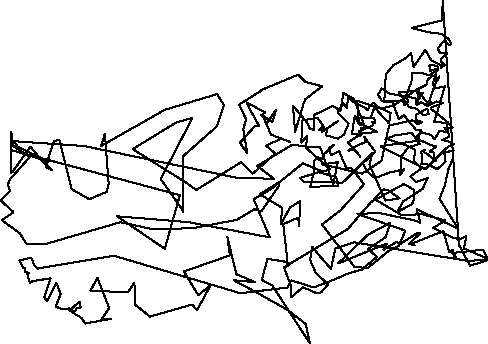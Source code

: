unitsize(0.001cm);
draw((7810,6053)--(7798,5709));
draw((7798,5709)--(7264,5575));
draw((7264,5575)--(7324,5560));
draw((7324,5560)--(7547,5503));
draw((7547,5503)--(7744,5476));
draw((7744,5476)--(7821,5457));
draw((7821,5457)--(7874,5405));
draw((7874,5405)--(7883,5408));
draw((7883,5408)--(7927,5365));
draw((7927,5365)--(7962,5287));
draw((7962,5287)--(7913,5280));
draw((7913,5280)--(7848,5358));
draw((7848,5358)--(7802,5317));
draw((7802,5317)--(7724,5210));
draw((7724,5210)--(7759,5143));
draw((7759,5143)--(7890,5130));
draw((7890,5130)--(7790,5038));
draw((7790,5038)--(7772,4989));
draw((7772,4989)--(7846,4923));
draw((7846,4923)--(7777,4869));
draw((7777,4869)--(7783,4912));
draw((7783,4912)--(7744,4933));
draw((7744,4933)--(7606,5009));
draw((7606,5009)--(7503,5191));
draw((7503,5191)--(7295,4887));
draw((7295,4887)--(7254,5129));
draw((7254,5129)--(7142,5032));
draw((7142,5032)--(6937,4917));
draw((6937,4917)--(6806,4755));
draw((6806,4755)--(6779,4273));
draw((6779,4273)--(7111,4288));
draw((7111,4288)--(7128,4215));
draw((7128,4215)--(7207,4270));
draw((7207,4270)--(7160,4370));
draw((7160,4370)--(7259,4630));
draw((7259,4630)--(7267,4779));
draw((7267,4779)--(7417,4788));
draw((7417,4788)--(7570,4741));
draw((7570,4741)--(7654,4795));
draw((7654,4795)--(7700,4854));
draw((7700,4854)--(7583,4813));
draw((7583,4813)--(7576,4915));
draw((7576,4915)--(7622,4917));
draw((7622,4917)--(7716,4909));
draw((7716,4909)--(7726,4833));
draw((7726,4833)--(7702,4815));
draw((7702,4815)--(7673,4718));
draw((7673,4718)--(7631,4573));
draw((7631,4573)--(7679,4581));
draw((7679,4581)--(7647,4504));
draw((7647,4504)--(7832,4542));
draw((7832,4542)--(7848,4546));
draw((7848,4546)--(7705,4065));
draw((7705,4065)--(7660,3924));
draw((7660,3924)--(7844,3902));
draw((7844,3902)--(7909,3912));
draw((7909,3912)--(7872,3922));
draw((7872,3922)--(7922,3655));
draw((7922,3655)--(7803,3598));
draw((7803,3598)--(7906,3580));
draw((7906,3580)--(8013,3523));
draw((8013,3523)--(7919,3496));
draw((7919,3496)--(7747,3329));
draw((7747,3329)--(7503,3086));
draw((7503,3086)--(6713,3488));
draw((6713,3488)--(7370,3588));
draw((7370,3588)--(7423,3776));
draw((7423,3776)--(7342,3775));
draw((7342,3775)--(7124,4039));
draw((7124,4039)--(7037,3965));
draw((7037,3965)--(6911,4296));
draw((6911,4296)--(6740,4282));
draw((6740,4282)--(6670,4401));
draw((6670,4401)--(6735,4509));
draw((6735,4509)--(6868,4418));
draw((6868,4418)--(7333,4335));
draw((7333,4335)--(7349,4219));
draw((7349,4219)--(7432,4265));
draw((7432,4265)--(7542,4198));
draw((7542,4198)--(7674,4579));
draw((7674,4579)--(7752,4721));
draw((7752,4721)--(7692,4666));
draw((7692,4666)--(7698,4745));
draw((7698,4745)--(7617,4724));
draw((7617,4724)--(7547,4664));
draw((7547,4664)--(7520,4572));
draw((7520,4572)--(7338,4481));
draw((7338,4481)--(6947,4209));
draw((6947,4209)--(6713,4154));
draw((6713,4154)--(6304,4294));
draw((6304,4294)--(6312,4126));
draw((6312,4126)--(6333,3909));
draw((6333,3909)--(6652,3742));
draw((6652,3742)--(6427,3717));
draw((6427,3717)--(6207,3700));
draw((6207,3700)--(6259,4030));
draw((6259,4030)--(6340,3870));
draw((6340,3870)--(6425,3867));
draw((6425,3867)--(6237,4332));
draw((6237,4332)--(6058,4426));
draw((6058,4426)--(6008,4117));
draw((6008,4117)--(5871,4202));
draw((5871,4202)--(5543,4042));
draw((5543,4042)--(5541,3769));
draw((5541,3769)--(5457,3808));
draw((5457,3808)--(5427,3894));
draw((5427,3894)--(5168,4208));
draw((5168,4208)--(5207,3742));
draw((5207,3742)--(5356,4241));
draw((5356,4241)--(5385,4318));
draw((5385,4318)--(5685,4546));
draw((5685,4546)--(5387,4623));
draw((5387,4623)--(5259,4751));
draw((5259,4751)--(4602,4478));
draw((4602,4478)--(4606,4468));
draw((4606,4468)--(4217,4224));
draw((4217,4224)--(4342,3966));
draw((4342,3966)--(4293,3788));
draw((4293,3788)--(4364,3362));
draw((4364,3362)--(4232,3551));
draw((4232,3551)--(4496,3844));
draw((4496,3844)--(4574,3843));
draw((4574,3843)--(4427,4109));
draw((4427,4109)--(4354,4262));
draw((4354,4262)--(4679,4084));
draw((4679,4084)--(4634,4054));
draw((4634,4054)--(4694,3877));
draw((4694,3877)--(4871,4132));
draw((4871,4132)--(4806,3914));
draw((4806,3914)--(4607,4049));
draw((4607,4049)--(4655,3992));
draw((4655,3992)--(4780,3694));
draw((4780,3694)--(5111,3569));
draw((5111,3569)--(4965,3622));
draw((4965,3622)--(4694,3502));
draw((4694,3502)--(4857,3359));
draw((4857,3359)--(4458,3007));
draw((4458,3007)--(4252,3206));
draw((4252,3206)--(3461,2718));
draw((3461,2718)--(3307,2833));
draw((3307,2833)--(2342,3439));
draw((2342,3439)--(3108,3908));
draw((3108,3908)--(3396,3990));
draw((3396,3990)--(2835,2912));
draw((2835,2912)--(3189,2411));
draw((3189,2411)--(3233,2329));
draw((3233,2329)--(3229,3312));
draw((3229,3312)--(3824,3838));
draw((3824,3838)--(3950,4215));
draw((3950,4215)--(3832,4410));
draw((3832,4410)--(2906,4131));
draw((2906,4131)--(1784,3494));
draw((1784,3494)--(1851,3710));
draw((1851,3710)--(1918,2832));
draw((1918,2832)--(1882,2684));
draw((1882,2684)--(1575,2555));
draw((1575,2555)--(1263,2734));
draw((1263,2734)--(1047,3602));
draw((1047,3602)--(952,3583));
draw((952,3583)--(806,3123));
draw((806,3123)--(920,3065));
draw((920,3065)--(741,3235));
draw((741,3235)--(536,3481));
draw((536,3481)--(218,3031));
draw((218,3031)--(197,3021));
draw((197,3021)--(199,3743));
draw((199,3743)--(236,3494));
draw((236,3494)--(525,3297));
draw((525,3297)--(174,2901));
draw((174,2901)--(141,2814));
draw((141,2814)--(178,2702));
draw((178,2702)--(10,2537));
draw((10,2537)--(240,2327));
draw((240,2327)--(36,2185));
draw((36,2185)--(354,1950));
draw((354,1950)--(464,1773));
draw((464,1773)--(809,1766));
draw((809,1766)--(2126,2150));
draw((2126,2150)--(2694,2026));
draw((2694,2026)--(3390,2043));
draw((3390,2043)--(4174,2190));
draw((4174,2190)--(4488,2378));
draw((4488,2378)--(4612,2341));
draw((4612,2341)--(4929,2803));
draw((4929,2803)--(4898,2840));
draw((4898,2840)--(4584,2643));
draw((4584,2643)--(4973,2406));
draw((4973,2406)--(4959,2123));
draw((4959,2123)--(5117,2409));
draw((5117,2409)--(5296,2520));
draw((5296,2520)--(5277,2078));
draw((5277,2078)--(5260,2230));
draw((5260,2230)--(4996,2115));
draw((4996,2115)--(5060,1577));
draw((5060,1577)--(5068,1390));
draw((5068,1390)--(6139,2032));
draw((6139,2032)--(6547,2506));
draw((6547,2506)--(7125,2823));
draw((7125,2823)--(7309,2717));
draw((7309,2717)--(7304,2550));
draw((7304,2550)--(7267,2466));
draw((7267,2466)--(7015,2333));
draw((7015,2333)--(7104,2510));
draw((7104,2510)--(7458,2741));
draw((7458,2741)--(7543,2929));
draw((7543,2929)--(7346,2858));
draw((7346,2858)--(7238,2957));
draw((7238,2957)--(7440,3100));
draw((7440,3100)--(7299,3219));
draw((7299,3219)--(7316,3360));
draw((7316,3360)--(7321,3429));
draw((7321,3429)--(7141,3514));
draw((7141,3514)--(6833,3618));
draw((6833,3618)--(6798,3610));
draw((6798,3610)--(6958,3678));
draw((6958,3678)--(7262,3725));
draw((7262,3725)--(7408,3534));
draw((7408,3534)--(7199,3469));
draw((7199,3469)--(7076,3302));
draw((7076,3302)--(7082,3235));
draw((7082,3235)--(7055,2981));
draw((7055,2981)--(7131,3081));
draw((7131,3081)--(6881,3029));
draw((6881,3029)--(6617,2928));
draw((6617,2928)--(6468,3050));
draw((6468,3050)--(6402,3190));
draw((6402,3190)--(6623,3389));
draw((6623,3389)--(6426,3656));
draw((6426,3656)--(6453,3567));
draw((6453,3567)--(6235,3471));
draw((6235,3471)--(6148,3413));
draw((6148,3413)--(6265,3426));
draw((6265,3426)--(6360,3301));
draw((6360,3301)--(6140,3558));
draw((6140,3558)--(6317,3673));
draw((6317,3673)--(6365,3679));
draw((6365,3679)--(6376,3819));
draw((6376,3819)--(6454,3821));
draw((6454,3821)--(6327,3745));
draw((6327,3745)--(6577,3858));
draw((6577,3858)--(6602,3920));
draw((6602,3920)--(6567,3922));
draw((6567,3922)--(6621,3891));
draw((6621,3891)--(6603,3982));
draw((6603,3982)--(6366,4002));
draw((6366,4002)--(6537,3982));
draw((6537,3982)--(6557,4047));
draw((6557,4047)--(6607,4173));
draw((6607,4173)--(6862,3892));
draw((6862,3892)--(6891,4075));
draw((6891,4075)--(6660,4193));
draw((6660,4193)--(6589,4256));
draw((6589,4256)--(6524,4207));
draw((6524,4207)--(6488,4128));
draw((6488,4128)--(6450,4160));
draw((6450,4160)--(6241,4268));
draw((6241,4268)--(6139,4369));
draw((6139,4369)--(6123,4167));
draw((6123,4167)--(6051,4246));
draw((6051,4246)--(5955,4081));
draw((5955,4081)--(6150,3888));
draw((6150,3888)--(6120,3821));
draw((6120,3821)--(6069,3695));
draw((6069,3695)--(5965,3624));
draw((5965,3624)--(5751,3681));
draw((5751,3681)--(5778,3813));
draw((5778,3813)--(5803,3824));
draw((5803,3824)--(5964,3935));
draw((5964,3935)--(5926,3912));
draw((5926,3912)--(5678,3742));
draw((5678,3742)--(5720,3823));
draw((5720,3823)--(5621,3768));
draw((5621,3768)--(5671,3807));
draw((5671,3807)--(5706,3844));
draw((5706,3844)--(5597,3993));
draw((5597,3993)--(5336,3943));
draw((5336,3943)--(5315,3557));
draw((5315,3557)--(5316,3554));
draw((5316,3554)--(5417,3673));
draw((5417,3673)--(5400,3461));
draw((5400,3461)--(5821,3086));
draw((5821,3086)--(5650,3023));
draw((5650,3023)--(5930,2948));
draw((5930,2948)--(5963,2789));
draw((5963,2789)--(5470,2774));
draw((5470,2774)--(5531,3011));
draw((5531,3011)--(5539,3235));
draw((5539,3235)--(5619,3291));
draw((5619,3291)--(5697,3269));
draw((5697,3269)--(5719,3352));
draw((5719,3352)--(5887,3508));
draw((5887,3508)--(5796,3459));
draw((5796,3459)--(5841,3328));
draw((5841,3328)--(5987,3402));
draw((5987,3402)--(6050,3242));
draw((6050,3242)--(6113,3101));
draw((6113,3101)--(6204,3099));
draw((6204,3099)--(6422,2820));
draw((6422,2820)--(6007,2359));
draw((6007,2359)--(5681,2109));
draw((5681,2109)--(6258,1354));
draw((6258,1354)--(6494,1347));
draw((6494,1347)--(6854,1640));
draw((6854,1640)--(6932,1683));
draw((6932,1683)--(7035,1733));
draw((7035,1733)--(7152,2000));
draw((7152,2000)--(6307,2295));
draw((6307,2295)--(6686,2312));
draw((6686,2312)--(7315,2181));
draw((7315,2181)--(7418,2139));
draw((7418,2139)--(7351,2376));
draw((7351,2376)--(8080,2039));
draw((8080,2039)--(7753,2564));
draw((7753,2564)--(7851,2809));
draw((7851,2809)--(7909,3080));
draw((7909,3080)--(7989,3271));
draw((7989,3271)--(8001,3418));
draw((8001,3418)--(7838,3375));
draw((7838,3375)--(7861,3216));
draw((7861,3216)--(7715,3086));
draw((7715,3086)--(7532,3175));
draw((7532,3175)--(7434,3173));
draw((7434,3173)--(7453,3229));
draw((7453,3229)--(7452,3339));
draw((7452,3339)--(7422,3390));
draw((7422,3390)--(7494,3430));
draw((7494,3430)--(7475,3388));
draw((7475,3388)--(7533,3358));
draw((7533,3358)--(7695,3220));
draw((7695,3220)--(7657,3301));
draw((7657,3301)--(7654,3377));
draw((7654,3377)--(7582,3396));
draw((7582,3396)--(7696,3486));
draw((7696,3486)--(7633,3499));
draw((7633,3499)--(7492,3560));
draw((7492,3560)--(7331,3634));
draw((7331,3634)--(7429,3737));
draw((7429,3737)--(7603,3690));
draw((7603,3690)--(7667,3608));
draw((7667,3608)--(7750,3760));
draw((7750,3760)--(7879,3743));
draw((7879,3743)--(7841,3818));
draw((7841,3818)--(7988,3820));
draw((7988,3820)--(7805,3991));
draw((7805,3991)--(7604,4146));
draw((7604,4146)--(7601,4171));
draw((7601,4171)--(7817,4252));
draw((7817,4252)--(7698,4279));
draw((7698,4279)--(7549,4208));
draw((7549,4208)--(7613,4275));
draw((7613,4275)--(7534,4227));
draw((7534,4227)--(7554,4236));
draw((7554,4236)--(7443,4375));
draw((7443,4375)--(7364,4427));
draw((7364,4427)--(7458,4428));
draw((7458,4428)--(7360,4275));
draw((7360,4275)--(7399,4467));
draw((7399,4467)--(7037,4446));
draw((7037,4446)--(7216,4180));
draw((7216,4180)--(7355,4151));
draw((7355,4151)--(7466,4037));
draw((7466,4037)--(7562,4058));
draw((7562,4058)--(7541,4141));
draw((7541,4141)--(7506,4138));
draw((7506,4138)--(7344,4046));
draw((7344,4046)--(7345,3951));
draw((7345,3951)--(7449,3911));
draw((7449,3911)--(7351,3877));
draw((7351,3877)--(7388,3879));
draw((7388,3879)--(7271,3948));
draw((7271,3948)--(6864,3854));
draw((6864,3854)--(6731,3234));
draw((6731,3234)--(6656,3181));
draw((6656,3181)--(6387,3008));
draw((6387,3008)--(5679,3171));
draw((5679,3171)--(5960,3207));
draw((5960,3207)--(5881,2817));
draw((5881,2817)--(5649,3472));
draw((5649,3472)--(5540,3468));
draw((5540,3468)--(5160,3517));
draw((5160,3517)--(4537,3143));
draw((4537,3143)--(4831,2917));
draw((4831,2917)--(4196,2929));
draw((4196,2929)--(1482,3494));
draw((1482,3494)--(250,3578));
draw((250,3578)--(317,3476));
draw((317,3476)--(863,3219));
draw((863,3219)--(226,3415));
draw((226,3415)--(3174,2627));
draw((3174,2627)--(2908,1681));
draw((2908,1681)--(2067,2254));
draw((2067,2254)--(3319,2151));
draw((3319,2151)--(4759,1883));
draw((4759,1883)--(4476,2555));
draw((4476,2555)--(4763,2720));
draw((4763,2720)--(5342,3188));
draw((5342,3188)--(5677,3049));
draw((5677,3049)--(5291,2929));
draw((5291,2929)--(5350,2867));
draw((5350,2867)--(6044,2848));
draw((6044,2848)--(6190,2985));
draw((6190,2985)--(6570,3371));
draw((6570,3371)--(6518,3165));
draw((6518,3165)--(6800,2532));
draw((6800,2532)--(7049,2570));
draw((7049,2570)--(6848,2712));
draw((6848,2712)--(6766,2732));
draw((6766,2732)--(6597,2563));
draw((6597,2563)--(7087,2274));
draw((7087,2274)--(7448,2291));
draw((7448,2291)--(7856,2181));
draw((7856,2181)--(7643,2048));
draw((7643,2048)--(7905,1921));
draw((7905,1921)--(7989,1876));
draw((7989,1876)--(8101,1876));
draw((8101,1876)--(8063,1860));
draw((8063,1860)--(8080,1835));
draw((8080,1835)--(8229,1905));
draw((8229,1905)--(8184,1685));
draw((8184,1685)--(8594,1510));
draw((8594,1510)--(8525,1664));
draw((8525,1664)--(7973,1606));
draw((7973,1606)--(8038,1535));
draw((8038,1535)--(7985,1657));
draw((7985,1657)--(7926,1627));
draw((7926,1627)--(7822,1992));
draw((7822,1992)--(7240,1762));
draw((7240,1762)--(7314,1739));
draw((7314,1739)--(7218,1773));
draw((7218,1773)--(7416,1953));
draw((7416,1953)--(7352,1952));
draw((7352,1952)--(7046,1757));
draw((7046,1757)--(7004,1805));
draw((7004,1805)--(6765,1663));
draw((6765,1663)--(6826,1774));
draw((6826,1774)--(5964,1421));
draw((5964,1421)--(6493,1931));
draw((6493,1931)--(6885,2138));
draw((6885,2138)--(6803,1886));
draw((6803,1886)--(6496,1678));
draw((6496,1678)--(6651,1534));
draw((6651,1534)--(6621,1513));
draw((6621,1513)--(6359,1298));
draw((6359,1298)--(6379,1302));
draw((6379,1302)--(6378,1314));
draw((6378,1314)--(6136,1243));
draw((6136,1243)--(5930,1151));
draw((5930,1151)--(5532,998));
draw((5532,998)--(5139,1124));
draw((5139,1124)--(5069,998));
draw((5069,998)--(4244,896));
draw((4244,896)--(2011,1558));
draw((2011,1558)--(659,1331));
draw((659,1331)--(602,1395));
draw((602,1395)--(552,1526));
draw((552,1526)--(345,1476));
draw((345,1476)--(413,1338));
draw((413,1338)--(437,1344));
draw((437,1344)--(450,1274));
draw((450,1274)--(513,1247));
draw((513,1247)--(489,1254));
draw((489,1254)--(478,1256));
draw((478,1256)--(527,1077));
draw((527,1077)--(572,1108));
draw((572,1108)--(893,1161));
draw((893,1161)--(783,825));
draw((783,825)--(834,757));
draw((834,757)--(993,1084));
draw((993,1084)--(1072,883));
draw((1072,883)--(982,659));
draw((982,659)--(1082,625));
draw((1082,625)--(1254,617));
draw((1254,617)--(1406,750));
draw((1406,750)--(1422,658));
draw((1422,658)--(1415,628));
draw((1415,628)--(1361,637));
draw((1361,637)--(1322,580));
draw((1322,580)--(1249,600));
draw((1249,600)--(1213,633));
draw((1213,633)--(1212,603));
draw((1212,603)--(1253,580));
draw((1253,580)--(1276,559));
draw((1276,559)--(1443,459));
draw((1443,459)--(1503,362));
draw((1503,362)--(1961,445));
draw((1961,445)--(1790,429));
draw((1790,429)--(1926,636));
draw((1926,636)--(1721,1165));
draw((1721,1165)--(1595,942));
draw((1595,942)--(2260,913));
draw((2260,913)--(2372,1084));
draw((2372,1084)--(2384,695));
draw((2384,695)--(2647,485));
draw((2647,485)--(3390,698));
draw((3390,698)--(3477,599));
draw((3477,599)--(3719,1043));
draw((3719,1043)--(3499,863));
draw((3499,863)--(3245,1281));
draw((3245,1281)--(4056,1564));
draw((4056,1564)--(4012,1886));
draw((4012,1886)--(4170,1232));
draw((4170,1232)--(4500,1093));
draw((4500,1093)--(4125,1125));
draw((4125,1125)--(4569,886));
draw((4569,886)--(5070,605));
draw((5070,605)--(5393,355));
draw((5393,355)--(5469,10));
draw((5469,10)--(4805,1033));
draw((4805,1033)--(4619,1132));
draw((4619,1132)--(4719,1504));
draw((4719,1504)--(5005,1458));
draw((5005,1458)--(5114,1430));
draw((5114,1430)--(5098,1394));
draw((5098,1394)--(5010,1351));
draw((5010,1351)--(5140,1018));
draw((5140,1018)--(5136,825));
draw((5136,825)--(5344,1003));
draw((5344,1003)--(5596,892));
draw((5596,892)--(5666,914));
draw((5666,914)--(5788,1053));
draw((5788,1053)--(5571,1255));
draw((5571,1255)--(5472,1482));
draw((5472,1482)--(5506,1719));
draw((5506,1719)--(5637,1558));
draw((5637,1558)--(5840,1325));
draw((5840,1325)--(5914,1682));
draw((5914,1682)--(6252,1795));
draw((6252,1795)--(8228,1471));
draw((8228,1471)--(8605,1479));
draw((8605,1479)--(8292,1383));
draw((8292,1383)--(8098,1746));
draw((8098,1746)--(7810,6053));
